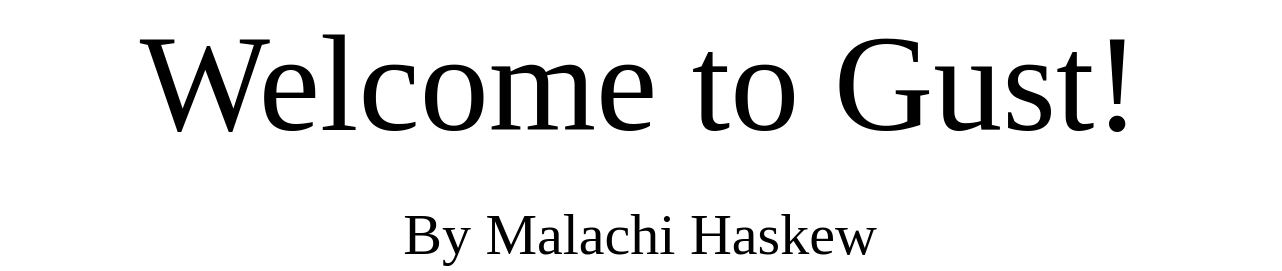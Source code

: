<mxfile version="21.5.1" type="device">
  <diagram name="Page-1" id="tYsXhdKwSejEWXgVoPCO">
    <mxGraphModel dx="1050" dy="566" grid="1" gridSize="10" guides="1" tooltips="1" connect="1" arrows="1" fold="1" page="1" pageScale="1" pageWidth="720" pageHeight="480" math="0" shadow="0">
      <root>
        <mxCell id="0" />
        <mxCell id="1" parent="0" />
        <mxCell id="-qi37eZQb5XYfB7vcLxd-3" value="&lt;font style=&quot;font-size: 69px;&quot; face=&quot;Georgia&quot;&gt;Welcome to Gust!&lt;/font&gt;" style="text;strokeColor=none;align=center;fillColor=none;html=1;verticalAlign=middle;whiteSpace=wrap;rounded=0;" vertex="1" parent="1">
          <mxGeometry x="40" y="150" width="640" height="30" as="geometry" />
        </mxCell>
        <mxCell id="-qi37eZQb5XYfB7vcLxd-5" value="&lt;font style=&quot;font-size: 29px;&quot; face=&quot;Georgia&quot;&gt;By Malachi Haskew&lt;br style=&quot;font-size: 29px;&quot;&gt;&lt;/font&gt;" style="text;strokeColor=none;align=center;fillColor=none;html=1;verticalAlign=middle;whiteSpace=wrap;rounded=0;fontSize=29;" vertex="1" parent="1">
          <mxGeometry x="40" y="225" width="640" height="30" as="geometry" />
        </mxCell>
      </root>
    </mxGraphModel>
  </diagram>
</mxfile>
